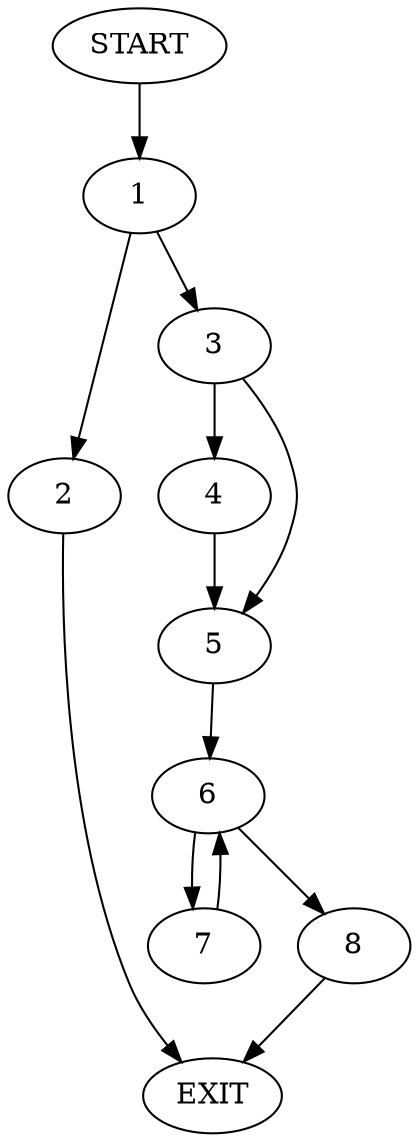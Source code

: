 digraph {
0 [label="START"]
9 [label="EXIT"]
0 -> 1
1 -> 2
1 -> 3
3 -> 4
3 -> 5
2 -> 9
4 -> 5
5 -> 6
6 -> 7
6 -> 8
7 -> 6
8 -> 9
}
